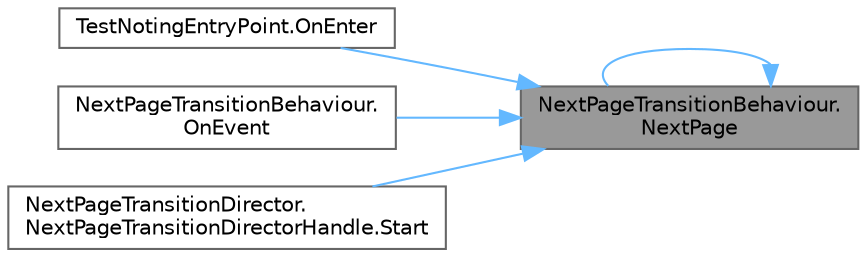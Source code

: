 digraph "NextPageTransitionBehaviour.NextPage"
{
 // LATEX_PDF_SIZE
  bgcolor="transparent";
  edge [fontname=Helvetica,fontsize=10,labelfontname=Helvetica,labelfontsize=10];
  node [fontname=Helvetica,fontsize=10,shape=box,height=0.2,width=0.4];
  rankdir="RL";
  Node1 [id="Node000001",label="NextPageTransitionBehaviour.\lNextPage",height=0.2,width=0.4,color="gray40", fillcolor="grey60", style="filled", fontcolor="black",tooltip=" "];
  Node1 -> Node1 [id="edge1_Node000001_Node000001",dir="back",color="steelblue1",style="solid",tooltip=" "];
  Node1 -> Node2 [id="edge2_Node000001_Node000002",dir="back",color="steelblue1",style="solid",tooltip=" "];
  Node2 [id="Node000002",label="TestNotingEntryPoint.OnEnter",height=0.2,width=0.4,color="grey40", fillcolor="white", style="filled",URL="$class_test_noting_entry_point.html#a9268629267682aa31a82913013e6254d",tooltip=" "];
  Node1 -> Node3 [id="edge3_Node000001_Node000003",dir="back",color="steelblue1",style="solid",tooltip=" "];
  Node3 [id="Node000003",label="NextPageTransitionBehaviour.\lOnEvent",height=0.2,width=0.4,color="grey40", fillcolor="white", style="filled",URL="$class_next_page_transition_behaviour.html#a6538d2c826bc75da24dfa9345e6d5ec8",tooltip=" "];
  Node1 -> Node4 [id="edge4_Node000001_Node000004",dir="back",color="steelblue1",style="solid",tooltip=" "];
  Node4 [id="Node000004",label="NextPageTransitionDirector.\lNextPageTransitionDirectorHandle.Start",height=0.2,width=0.4,color="grey40", fillcolor="white", style="filled",URL="$class_next_page_transition_director_1_1_next_page_transition_director_handle.html#a5a2f77f8fba248bb8fb66fca43c9755f",tooltip=" "];
}
